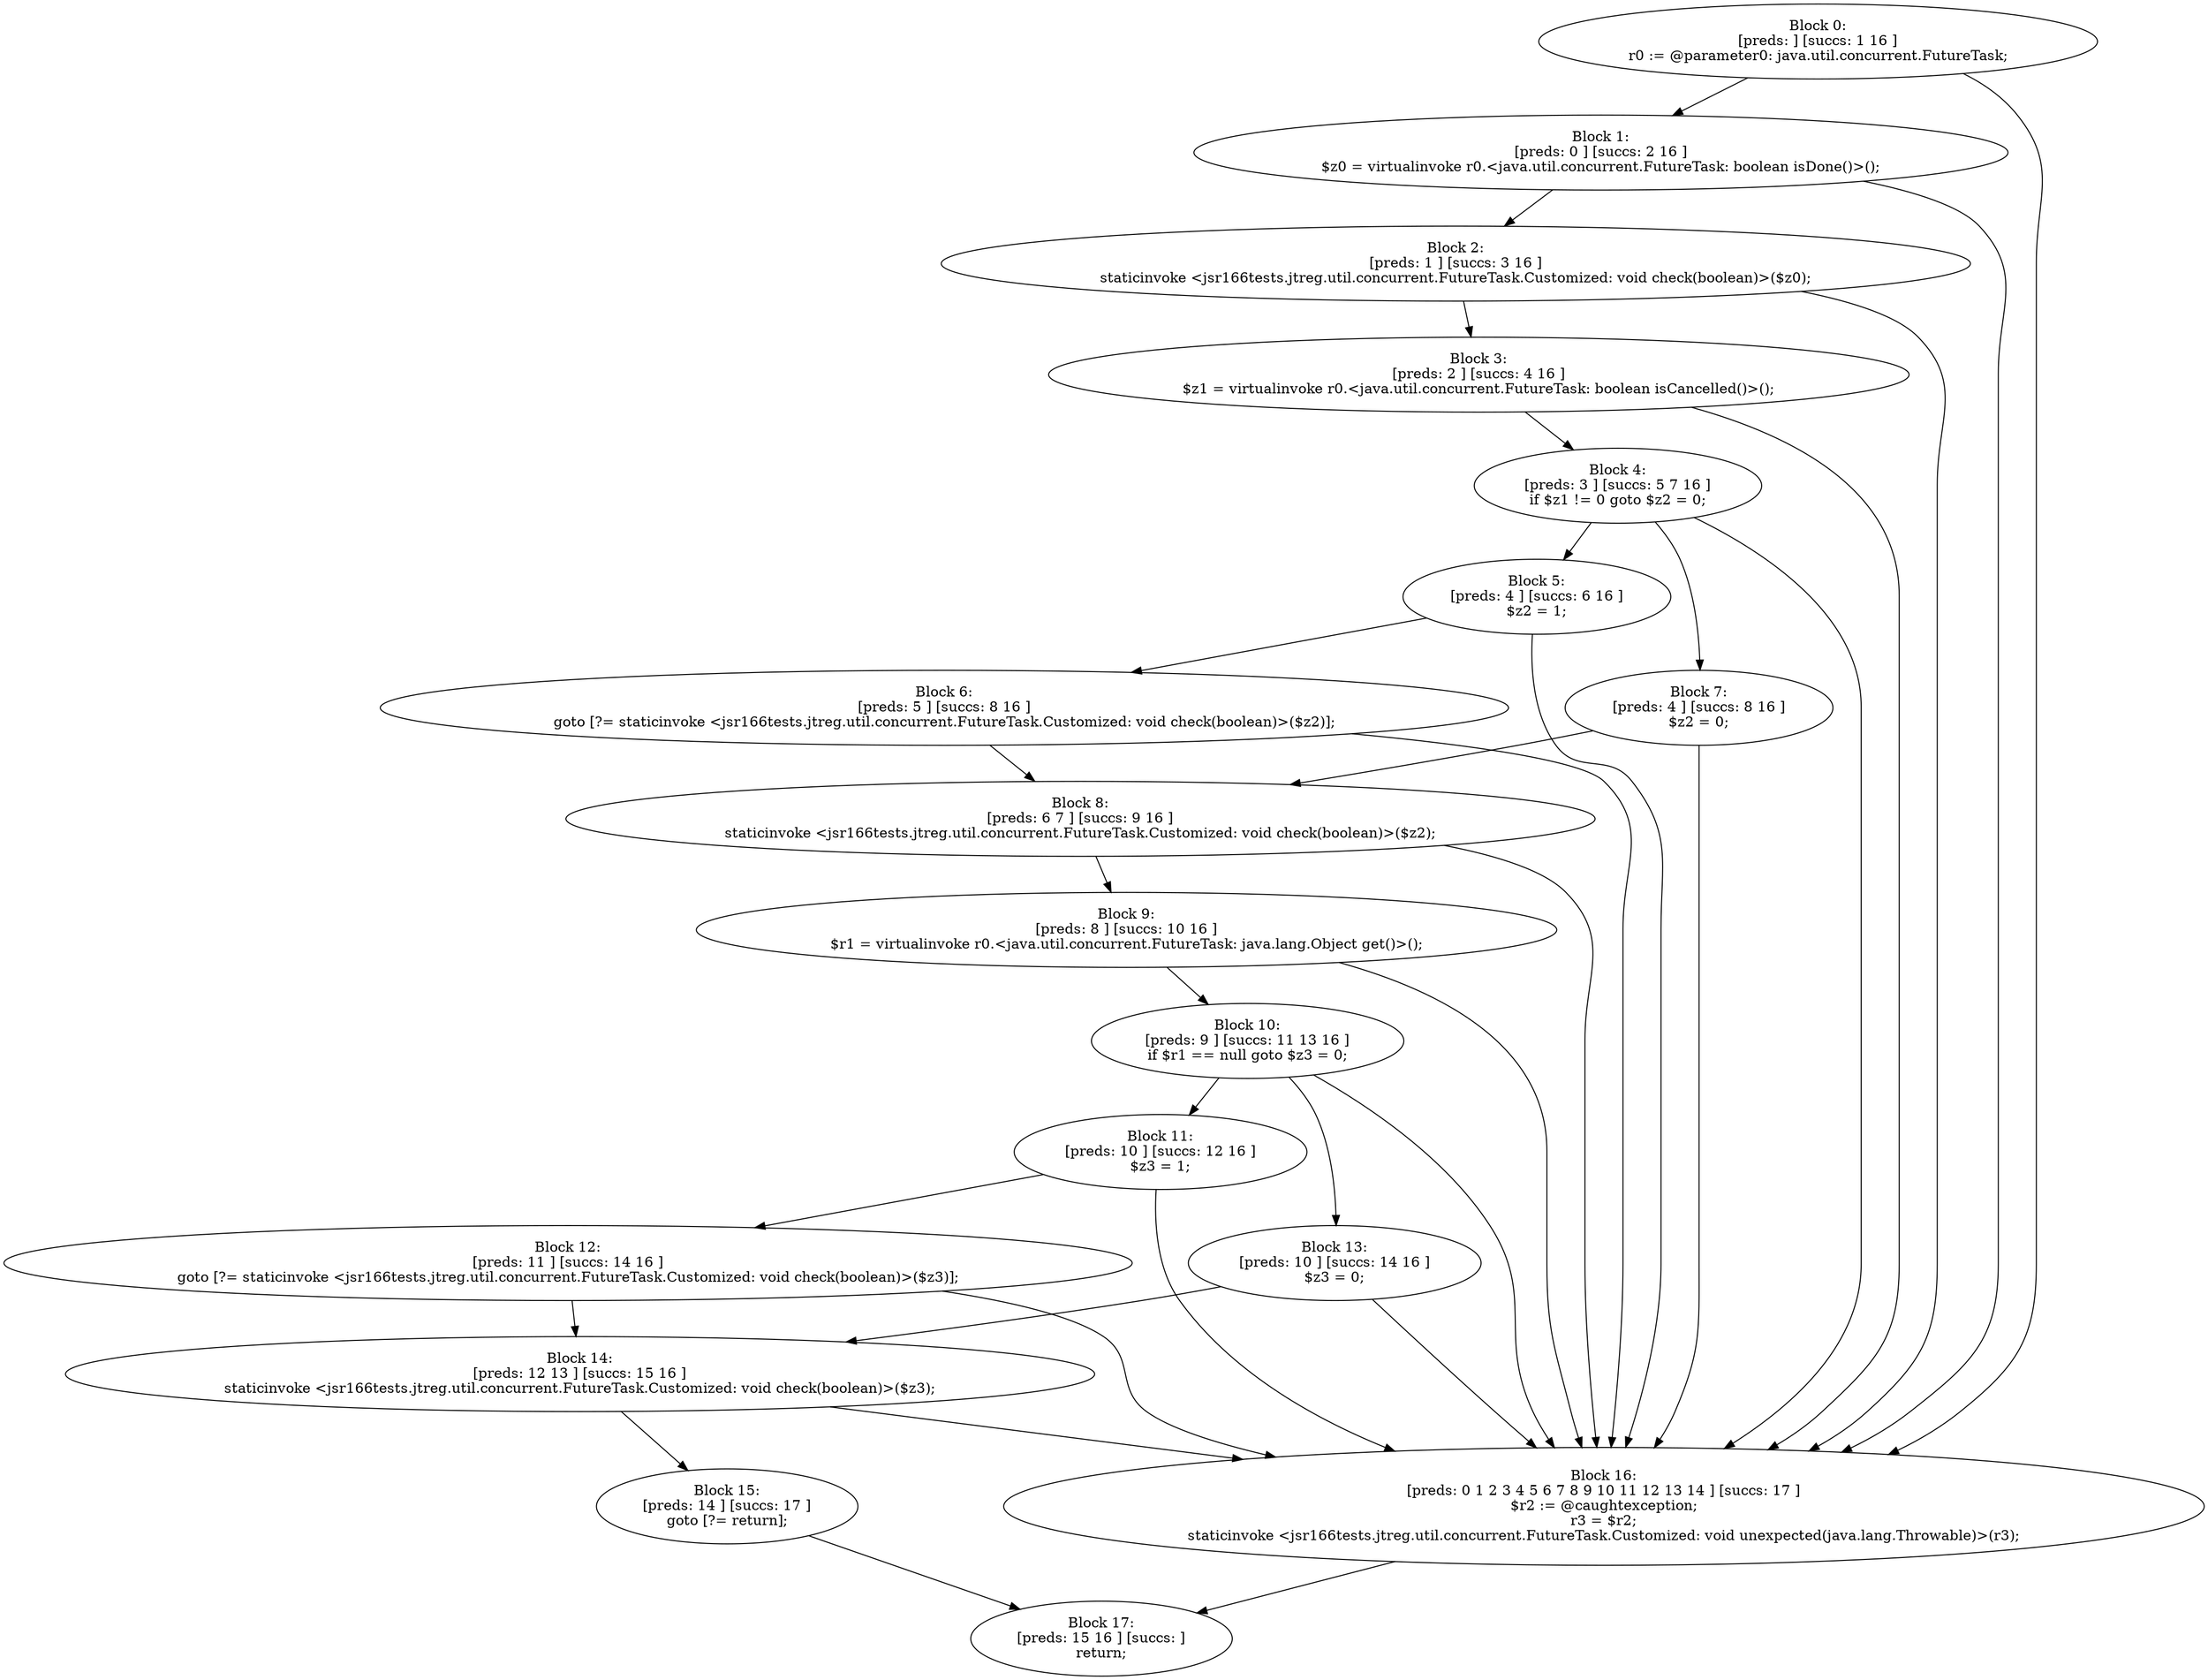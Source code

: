 digraph "unitGraph" {
    "Block 0:
[preds: ] [succs: 1 16 ]
r0 := @parameter0: java.util.concurrent.FutureTask;
"
    "Block 1:
[preds: 0 ] [succs: 2 16 ]
$z0 = virtualinvoke r0.<java.util.concurrent.FutureTask: boolean isDone()>();
"
    "Block 2:
[preds: 1 ] [succs: 3 16 ]
staticinvoke <jsr166tests.jtreg.util.concurrent.FutureTask.Customized: void check(boolean)>($z0);
"
    "Block 3:
[preds: 2 ] [succs: 4 16 ]
$z1 = virtualinvoke r0.<java.util.concurrent.FutureTask: boolean isCancelled()>();
"
    "Block 4:
[preds: 3 ] [succs: 5 7 16 ]
if $z1 != 0 goto $z2 = 0;
"
    "Block 5:
[preds: 4 ] [succs: 6 16 ]
$z2 = 1;
"
    "Block 6:
[preds: 5 ] [succs: 8 16 ]
goto [?= staticinvoke <jsr166tests.jtreg.util.concurrent.FutureTask.Customized: void check(boolean)>($z2)];
"
    "Block 7:
[preds: 4 ] [succs: 8 16 ]
$z2 = 0;
"
    "Block 8:
[preds: 6 7 ] [succs: 9 16 ]
staticinvoke <jsr166tests.jtreg.util.concurrent.FutureTask.Customized: void check(boolean)>($z2);
"
    "Block 9:
[preds: 8 ] [succs: 10 16 ]
$r1 = virtualinvoke r0.<java.util.concurrent.FutureTask: java.lang.Object get()>();
"
    "Block 10:
[preds: 9 ] [succs: 11 13 16 ]
if $r1 == null goto $z3 = 0;
"
    "Block 11:
[preds: 10 ] [succs: 12 16 ]
$z3 = 1;
"
    "Block 12:
[preds: 11 ] [succs: 14 16 ]
goto [?= staticinvoke <jsr166tests.jtreg.util.concurrent.FutureTask.Customized: void check(boolean)>($z3)];
"
    "Block 13:
[preds: 10 ] [succs: 14 16 ]
$z3 = 0;
"
    "Block 14:
[preds: 12 13 ] [succs: 15 16 ]
staticinvoke <jsr166tests.jtreg.util.concurrent.FutureTask.Customized: void check(boolean)>($z3);
"
    "Block 15:
[preds: 14 ] [succs: 17 ]
goto [?= return];
"
    "Block 16:
[preds: 0 1 2 3 4 5 6 7 8 9 10 11 12 13 14 ] [succs: 17 ]
$r2 := @caughtexception;
r3 = $r2;
staticinvoke <jsr166tests.jtreg.util.concurrent.FutureTask.Customized: void unexpected(java.lang.Throwable)>(r3);
"
    "Block 17:
[preds: 15 16 ] [succs: ]
return;
"
    "Block 0:
[preds: ] [succs: 1 16 ]
r0 := @parameter0: java.util.concurrent.FutureTask;
"->"Block 1:
[preds: 0 ] [succs: 2 16 ]
$z0 = virtualinvoke r0.<java.util.concurrent.FutureTask: boolean isDone()>();
";
    "Block 0:
[preds: ] [succs: 1 16 ]
r0 := @parameter0: java.util.concurrent.FutureTask;
"->"Block 16:
[preds: 0 1 2 3 4 5 6 7 8 9 10 11 12 13 14 ] [succs: 17 ]
$r2 := @caughtexception;
r3 = $r2;
staticinvoke <jsr166tests.jtreg.util.concurrent.FutureTask.Customized: void unexpected(java.lang.Throwable)>(r3);
";
    "Block 1:
[preds: 0 ] [succs: 2 16 ]
$z0 = virtualinvoke r0.<java.util.concurrent.FutureTask: boolean isDone()>();
"->"Block 2:
[preds: 1 ] [succs: 3 16 ]
staticinvoke <jsr166tests.jtreg.util.concurrent.FutureTask.Customized: void check(boolean)>($z0);
";
    "Block 1:
[preds: 0 ] [succs: 2 16 ]
$z0 = virtualinvoke r0.<java.util.concurrent.FutureTask: boolean isDone()>();
"->"Block 16:
[preds: 0 1 2 3 4 5 6 7 8 9 10 11 12 13 14 ] [succs: 17 ]
$r2 := @caughtexception;
r3 = $r2;
staticinvoke <jsr166tests.jtreg.util.concurrent.FutureTask.Customized: void unexpected(java.lang.Throwable)>(r3);
";
    "Block 2:
[preds: 1 ] [succs: 3 16 ]
staticinvoke <jsr166tests.jtreg.util.concurrent.FutureTask.Customized: void check(boolean)>($z0);
"->"Block 3:
[preds: 2 ] [succs: 4 16 ]
$z1 = virtualinvoke r0.<java.util.concurrent.FutureTask: boolean isCancelled()>();
";
    "Block 2:
[preds: 1 ] [succs: 3 16 ]
staticinvoke <jsr166tests.jtreg.util.concurrent.FutureTask.Customized: void check(boolean)>($z0);
"->"Block 16:
[preds: 0 1 2 3 4 5 6 7 8 9 10 11 12 13 14 ] [succs: 17 ]
$r2 := @caughtexception;
r3 = $r2;
staticinvoke <jsr166tests.jtreg.util.concurrent.FutureTask.Customized: void unexpected(java.lang.Throwable)>(r3);
";
    "Block 3:
[preds: 2 ] [succs: 4 16 ]
$z1 = virtualinvoke r0.<java.util.concurrent.FutureTask: boolean isCancelled()>();
"->"Block 4:
[preds: 3 ] [succs: 5 7 16 ]
if $z1 != 0 goto $z2 = 0;
";
    "Block 3:
[preds: 2 ] [succs: 4 16 ]
$z1 = virtualinvoke r0.<java.util.concurrent.FutureTask: boolean isCancelled()>();
"->"Block 16:
[preds: 0 1 2 3 4 5 6 7 8 9 10 11 12 13 14 ] [succs: 17 ]
$r2 := @caughtexception;
r3 = $r2;
staticinvoke <jsr166tests.jtreg.util.concurrent.FutureTask.Customized: void unexpected(java.lang.Throwable)>(r3);
";
    "Block 4:
[preds: 3 ] [succs: 5 7 16 ]
if $z1 != 0 goto $z2 = 0;
"->"Block 5:
[preds: 4 ] [succs: 6 16 ]
$z2 = 1;
";
    "Block 4:
[preds: 3 ] [succs: 5 7 16 ]
if $z1 != 0 goto $z2 = 0;
"->"Block 7:
[preds: 4 ] [succs: 8 16 ]
$z2 = 0;
";
    "Block 4:
[preds: 3 ] [succs: 5 7 16 ]
if $z1 != 0 goto $z2 = 0;
"->"Block 16:
[preds: 0 1 2 3 4 5 6 7 8 9 10 11 12 13 14 ] [succs: 17 ]
$r2 := @caughtexception;
r3 = $r2;
staticinvoke <jsr166tests.jtreg.util.concurrent.FutureTask.Customized: void unexpected(java.lang.Throwable)>(r3);
";
    "Block 5:
[preds: 4 ] [succs: 6 16 ]
$z2 = 1;
"->"Block 6:
[preds: 5 ] [succs: 8 16 ]
goto [?= staticinvoke <jsr166tests.jtreg.util.concurrent.FutureTask.Customized: void check(boolean)>($z2)];
";
    "Block 5:
[preds: 4 ] [succs: 6 16 ]
$z2 = 1;
"->"Block 16:
[preds: 0 1 2 3 4 5 6 7 8 9 10 11 12 13 14 ] [succs: 17 ]
$r2 := @caughtexception;
r3 = $r2;
staticinvoke <jsr166tests.jtreg.util.concurrent.FutureTask.Customized: void unexpected(java.lang.Throwable)>(r3);
";
    "Block 6:
[preds: 5 ] [succs: 8 16 ]
goto [?= staticinvoke <jsr166tests.jtreg.util.concurrent.FutureTask.Customized: void check(boolean)>($z2)];
"->"Block 8:
[preds: 6 7 ] [succs: 9 16 ]
staticinvoke <jsr166tests.jtreg.util.concurrent.FutureTask.Customized: void check(boolean)>($z2);
";
    "Block 6:
[preds: 5 ] [succs: 8 16 ]
goto [?= staticinvoke <jsr166tests.jtreg.util.concurrent.FutureTask.Customized: void check(boolean)>($z2)];
"->"Block 16:
[preds: 0 1 2 3 4 5 6 7 8 9 10 11 12 13 14 ] [succs: 17 ]
$r2 := @caughtexception;
r3 = $r2;
staticinvoke <jsr166tests.jtreg.util.concurrent.FutureTask.Customized: void unexpected(java.lang.Throwable)>(r3);
";
    "Block 7:
[preds: 4 ] [succs: 8 16 ]
$z2 = 0;
"->"Block 8:
[preds: 6 7 ] [succs: 9 16 ]
staticinvoke <jsr166tests.jtreg.util.concurrent.FutureTask.Customized: void check(boolean)>($z2);
";
    "Block 7:
[preds: 4 ] [succs: 8 16 ]
$z2 = 0;
"->"Block 16:
[preds: 0 1 2 3 4 5 6 7 8 9 10 11 12 13 14 ] [succs: 17 ]
$r2 := @caughtexception;
r3 = $r2;
staticinvoke <jsr166tests.jtreg.util.concurrent.FutureTask.Customized: void unexpected(java.lang.Throwable)>(r3);
";
    "Block 8:
[preds: 6 7 ] [succs: 9 16 ]
staticinvoke <jsr166tests.jtreg.util.concurrent.FutureTask.Customized: void check(boolean)>($z2);
"->"Block 9:
[preds: 8 ] [succs: 10 16 ]
$r1 = virtualinvoke r0.<java.util.concurrent.FutureTask: java.lang.Object get()>();
";
    "Block 8:
[preds: 6 7 ] [succs: 9 16 ]
staticinvoke <jsr166tests.jtreg.util.concurrent.FutureTask.Customized: void check(boolean)>($z2);
"->"Block 16:
[preds: 0 1 2 3 4 5 6 7 8 9 10 11 12 13 14 ] [succs: 17 ]
$r2 := @caughtexception;
r3 = $r2;
staticinvoke <jsr166tests.jtreg.util.concurrent.FutureTask.Customized: void unexpected(java.lang.Throwable)>(r3);
";
    "Block 9:
[preds: 8 ] [succs: 10 16 ]
$r1 = virtualinvoke r0.<java.util.concurrent.FutureTask: java.lang.Object get()>();
"->"Block 10:
[preds: 9 ] [succs: 11 13 16 ]
if $r1 == null goto $z3 = 0;
";
    "Block 9:
[preds: 8 ] [succs: 10 16 ]
$r1 = virtualinvoke r0.<java.util.concurrent.FutureTask: java.lang.Object get()>();
"->"Block 16:
[preds: 0 1 2 3 4 5 6 7 8 9 10 11 12 13 14 ] [succs: 17 ]
$r2 := @caughtexception;
r3 = $r2;
staticinvoke <jsr166tests.jtreg.util.concurrent.FutureTask.Customized: void unexpected(java.lang.Throwable)>(r3);
";
    "Block 10:
[preds: 9 ] [succs: 11 13 16 ]
if $r1 == null goto $z3 = 0;
"->"Block 11:
[preds: 10 ] [succs: 12 16 ]
$z3 = 1;
";
    "Block 10:
[preds: 9 ] [succs: 11 13 16 ]
if $r1 == null goto $z3 = 0;
"->"Block 13:
[preds: 10 ] [succs: 14 16 ]
$z3 = 0;
";
    "Block 10:
[preds: 9 ] [succs: 11 13 16 ]
if $r1 == null goto $z3 = 0;
"->"Block 16:
[preds: 0 1 2 3 4 5 6 7 8 9 10 11 12 13 14 ] [succs: 17 ]
$r2 := @caughtexception;
r3 = $r2;
staticinvoke <jsr166tests.jtreg.util.concurrent.FutureTask.Customized: void unexpected(java.lang.Throwable)>(r3);
";
    "Block 11:
[preds: 10 ] [succs: 12 16 ]
$z3 = 1;
"->"Block 12:
[preds: 11 ] [succs: 14 16 ]
goto [?= staticinvoke <jsr166tests.jtreg.util.concurrent.FutureTask.Customized: void check(boolean)>($z3)];
";
    "Block 11:
[preds: 10 ] [succs: 12 16 ]
$z3 = 1;
"->"Block 16:
[preds: 0 1 2 3 4 5 6 7 8 9 10 11 12 13 14 ] [succs: 17 ]
$r2 := @caughtexception;
r3 = $r2;
staticinvoke <jsr166tests.jtreg.util.concurrent.FutureTask.Customized: void unexpected(java.lang.Throwable)>(r3);
";
    "Block 12:
[preds: 11 ] [succs: 14 16 ]
goto [?= staticinvoke <jsr166tests.jtreg.util.concurrent.FutureTask.Customized: void check(boolean)>($z3)];
"->"Block 14:
[preds: 12 13 ] [succs: 15 16 ]
staticinvoke <jsr166tests.jtreg.util.concurrent.FutureTask.Customized: void check(boolean)>($z3);
";
    "Block 12:
[preds: 11 ] [succs: 14 16 ]
goto [?= staticinvoke <jsr166tests.jtreg.util.concurrent.FutureTask.Customized: void check(boolean)>($z3)];
"->"Block 16:
[preds: 0 1 2 3 4 5 6 7 8 9 10 11 12 13 14 ] [succs: 17 ]
$r2 := @caughtexception;
r3 = $r2;
staticinvoke <jsr166tests.jtreg.util.concurrent.FutureTask.Customized: void unexpected(java.lang.Throwable)>(r3);
";
    "Block 13:
[preds: 10 ] [succs: 14 16 ]
$z3 = 0;
"->"Block 14:
[preds: 12 13 ] [succs: 15 16 ]
staticinvoke <jsr166tests.jtreg.util.concurrent.FutureTask.Customized: void check(boolean)>($z3);
";
    "Block 13:
[preds: 10 ] [succs: 14 16 ]
$z3 = 0;
"->"Block 16:
[preds: 0 1 2 3 4 5 6 7 8 9 10 11 12 13 14 ] [succs: 17 ]
$r2 := @caughtexception;
r3 = $r2;
staticinvoke <jsr166tests.jtreg.util.concurrent.FutureTask.Customized: void unexpected(java.lang.Throwable)>(r3);
";
    "Block 14:
[preds: 12 13 ] [succs: 15 16 ]
staticinvoke <jsr166tests.jtreg.util.concurrent.FutureTask.Customized: void check(boolean)>($z3);
"->"Block 15:
[preds: 14 ] [succs: 17 ]
goto [?= return];
";
    "Block 14:
[preds: 12 13 ] [succs: 15 16 ]
staticinvoke <jsr166tests.jtreg.util.concurrent.FutureTask.Customized: void check(boolean)>($z3);
"->"Block 16:
[preds: 0 1 2 3 4 5 6 7 8 9 10 11 12 13 14 ] [succs: 17 ]
$r2 := @caughtexception;
r3 = $r2;
staticinvoke <jsr166tests.jtreg.util.concurrent.FutureTask.Customized: void unexpected(java.lang.Throwable)>(r3);
";
    "Block 15:
[preds: 14 ] [succs: 17 ]
goto [?= return];
"->"Block 17:
[preds: 15 16 ] [succs: ]
return;
";
    "Block 16:
[preds: 0 1 2 3 4 5 6 7 8 9 10 11 12 13 14 ] [succs: 17 ]
$r2 := @caughtexception;
r3 = $r2;
staticinvoke <jsr166tests.jtreg.util.concurrent.FutureTask.Customized: void unexpected(java.lang.Throwable)>(r3);
"->"Block 17:
[preds: 15 16 ] [succs: ]
return;
";
}
